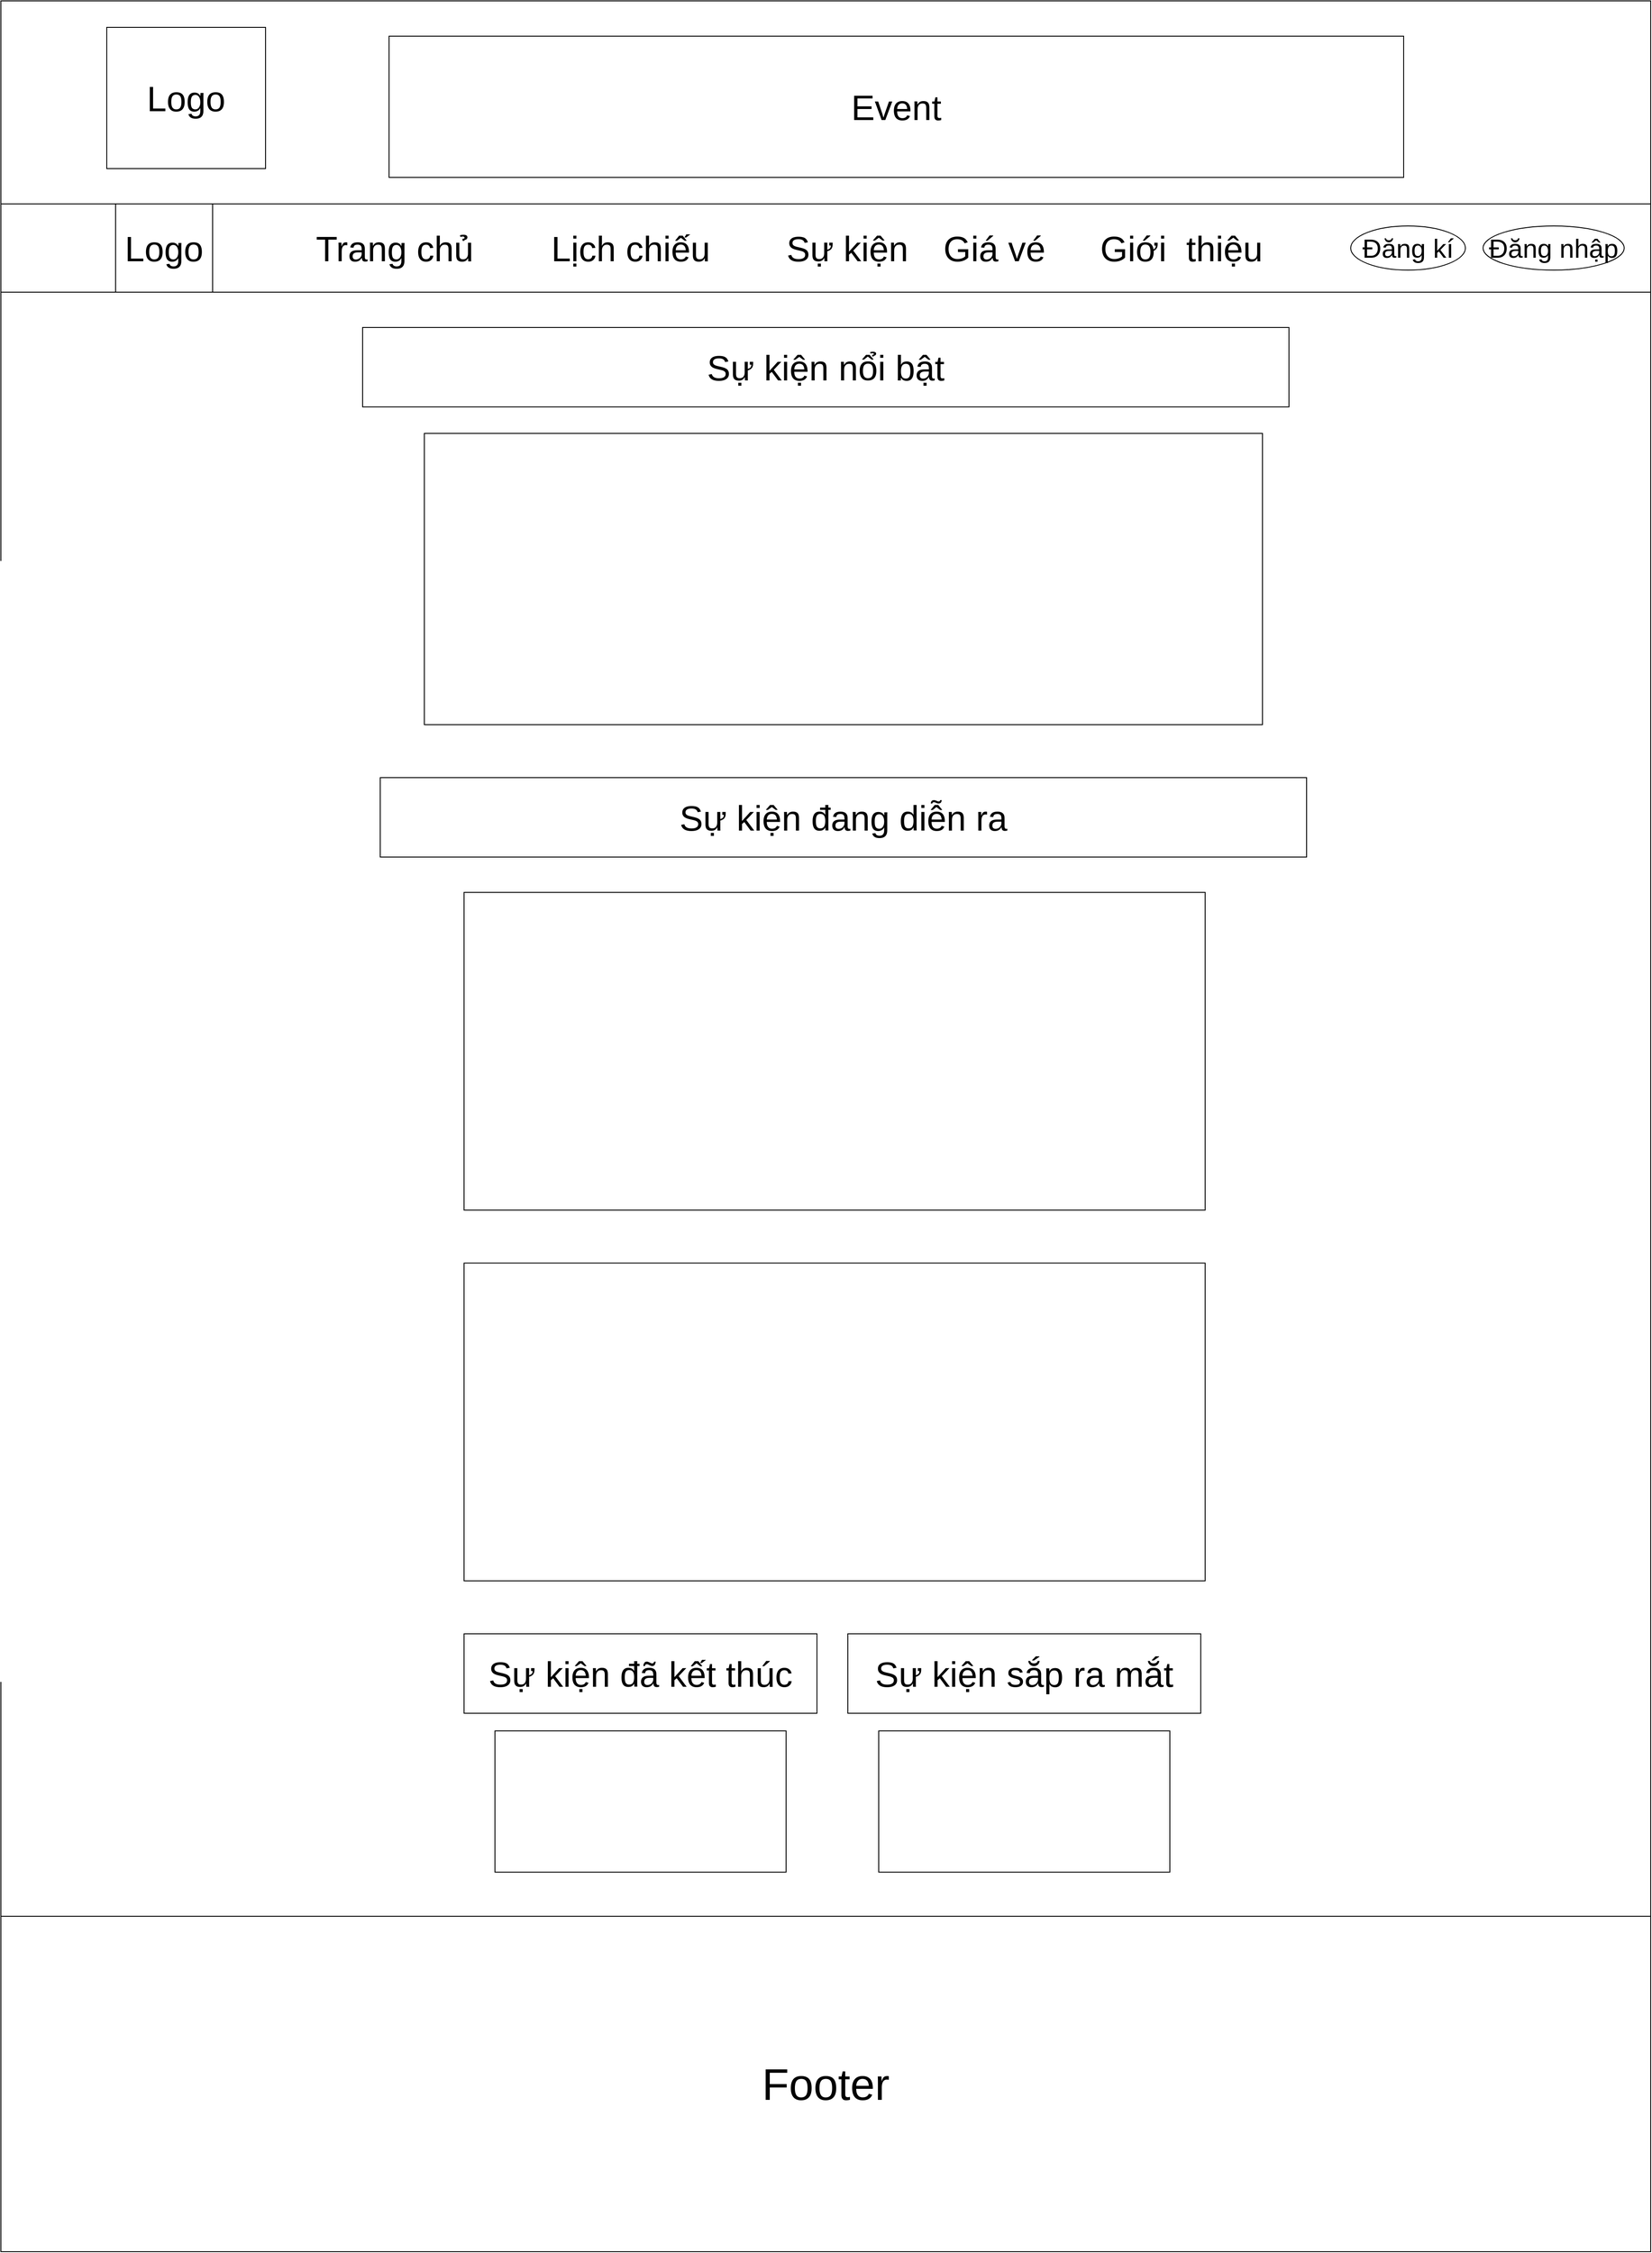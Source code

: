 <mxfile version="21.8.2" type="github">
  <diagram name="Page-1" id="03018318-947c-dd8e-b7a3-06fadd420f32">
    <mxGraphModel dx="4589" dy="2883" grid="1" gridSize="10" guides="1" tooltips="1" connect="1" arrows="1" fold="1" page="1" pageScale="1" pageWidth="1100" pageHeight="850" background="#ffffff" math="0" shadow="0">
      <root>
        <mxCell id="0" />
        <mxCell id="1" parent="0" />
        <mxCell id="sj-DUdH881nVJ_jA-vB0-3" value="&lt;font style=&quot;font-size: 60px;&quot;&gt;Event&lt;/font&gt;" style="rounded=0;whiteSpace=wrap;html=1;" vertex="1" parent="1">
          <mxGeometry x="-1780" y="-1650" width="1780" height="240" as="geometry" />
        </mxCell>
        <mxCell id="sj-DUdH881nVJ_jA-vB0-11" value="" style="rounded=0;whiteSpace=wrap;html=1;" vertex="1" parent="1">
          <mxGeometry x="-1780" y="-1650" width="1870" height="2550" as="geometry" />
        </mxCell>
        <mxCell id="sj-DUdH881nVJ_jA-vB0-12" value="&lt;font style=&quot;font-size: 40px;&quot;&gt;Event&lt;/font&gt;" style="rounded=0;whiteSpace=wrap;html=1;" vertex="1" parent="1">
          <mxGeometry x="-1340" y="-1610" width="1150" height="160" as="geometry" />
        </mxCell>
        <mxCell id="sj-DUdH881nVJ_jA-vB0-5" value="&lt;font style=&quot;font-size: 40px;&quot;&gt;Logo&lt;/font&gt;" style="rounded=0;whiteSpace=wrap;html=1;" vertex="1" parent="1">
          <mxGeometry x="-1660" y="-1620" width="180" height="160" as="geometry" />
        </mxCell>
        <mxCell id="sj-DUdH881nVJ_jA-vB0-6" value="&lt;font style=&quot;font-size: 40px;&quot;&gt;Trang chủ&lt;span style=&quot;white-space: pre;&quot;&gt;&#x9;&lt;/span&gt;Lịch chiếu&amp;nbsp;&lt;span style=&quot;white-space: pre;&quot;&gt;&#x9;&lt;/span&gt;Sự kiện&lt;span style=&quot;white-space: pre;&quot;&gt;&#x9;&lt;/span&gt;Giá vé&lt;span style=&quot;white-space: pre;&quot;&gt;&#x9;&lt;/span&gt;Giới&amp;nbsp; thiệu&lt;span style=&quot;white-space: pre;&quot;&gt;&#x9;&lt;/span&gt;&lt;/font&gt;" style="rounded=0;whiteSpace=wrap;html=1;" vertex="1" parent="1">
          <mxGeometry x="-1780" y="-1420" width="1870" height="100" as="geometry" />
        </mxCell>
        <mxCell id="sj-DUdH881nVJ_jA-vB0-7" value="&lt;font style=&quot;font-size: 40px;&quot;&gt;Logo&lt;/font&gt;" style="rounded=0;whiteSpace=wrap;html=1;" vertex="1" parent="1">
          <mxGeometry x="-1650" y="-1420" width="110" height="100" as="geometry" />
        </mxCell>
        <mxCell id="sj-DUdH881nVJ_jA-vB0-9" value="&lt;font style=&quot;font-size: 30px;&quot;&gt;Đăng kí&lt;/font&gt;" style="ellipse;whiteSpace=wrap;html=1;" vertex="1" parent="1">
          <mxGeometry x="-250" y="-1395" width="130" height="50" as="geometry" />
        </mxCell>
        <mxCell id="sj-DUdH881nVJ_jA-vB0-10" value="&lt;font style=&quot;font-size: 30px;&quot;&gt;Đăng nhập&lt;/font&gt;" style="ellipse;whiteSpace=wrap;html=1;" vertex="1" parent="1">
          <mxGeometry x="-100" y="-1395" width="160" height="50" as="geometry" />
        </mxCell>
        <mxCell id="sj-DUdH881nVJ_jA-vB0-14" value="&lt;font style=&quot;font-size: 40px;&quot;&gt;Sự kiện nổi bật&lt;/font&gt;" style="rounded=0;whiteSpace=wrap;html=1;" vertex="1" parent="1">
          <mxGeometry x="-1370" y="-1280" width="1050" height="90" as="geometry" />
        </mxCell>
        <mxCell id="sj-DUdH881nVJ_jA-vB0-16" value="" style="rounded=0;whiteSpace=wrap;html=1;" vertex="1" parent="1">
          <mxGeometry x="-1300" y="-1160" width="950" height="330" as="geometry" />
        </mxCell>
        <mxCell id="sj-DUdH881nVJ_jA-vB0-17" value="&lt;span style=&quot;font-size: 40px;&quot;&gt;Sự kiện đã kết thúc&lt;/span&gt;" style="rounded=0;whiteSpace=wrap;html=1;" vertex="1" parent="1">
          <mxGeometry x="-1255" y="200" width="400" height="90" as="geometry" />
        </mxCell>
        <mxCell id="sj-DUdH881nVJ_jA-vB0-18" value="&lt;font style=&quot;font-size: 40px;&quot;&gt;Sự kiện đang diễn ra&lt;/font&gt;" style="rounded=0;whiteSpace=wrap;html=1;" vertex="1" parent="1">
          <mxGeometry x="-1350" y="-770" width="1050" height="90" as="geometry" />
        </mxCell>
        <mxCell id="sj-DUdH881nVJ_jA-vB0-20" value="" style="rounded=0;whiteSpace=wrap;html=1;" vertex="1" parent="1">
          <mxGeometry x="-1255" y="-640" width="840" height="360" as="geometry" />
        </mxCell>
        <mxCell id="sj-DUdH881nVJ_jA-vB0-21" value="" style="rounded=0;whiteSpace=wrap;html=1;" vertex="1" parent="1">
          <mxGeometry x="-1255" y="-220" width="840" height="360" as="geometry" />
        </mxCell>
        <mxCell id="sj-DUdH881nVJ_jA-vB0-22" value="&lt;span style=&quot;font-size: 40px;&quot;&gt;Sự kiện sắp ra mắt&lt;/span&gt;" style="rounded=0;whiteSpace=wrap;html=1;" vertex="1" parent="1">
          <mxGeometry x="-820" y="200" width="400" height="90" as="geometry" />
        </mxCell>
        <mxCell id="sj-DUdH881nVJ_jA-vB0-24" value="" style="rounded=0;whiteSpace=wrap;html=1;" vertex="1" parent="1">
          <mxGeometry x="-1220" y="310" width="330" height="160" as="geometry" />
        </mxCell>
        <mxCell id="sj-DUdH881nVJ_jA-vB0-26" value="" style="rounded=0;whiteSpace=wrap;html=1;" vertex="1" parent="1">
          <mxGeometry x="-785" y="310" width="330" height="160" as="geometry" />
        </mxCell>
        <mxCell id="sj-DUdH881nVJ_jA-vB0-27" value="&lt;font style=&quot;font-size: 50px;&quot;&gt;Footer&lt;/font&gt;" style="rounded=0;whiteSpace=wrap;html=1;" vertex="1" parent="1">
          <mxGeometry x="-1780" y="520" width="1870" height="380" as="geometry" />
        </mxCell>
      </root>
    </mxGraphModel>
  </diagram>
</mxfile>
